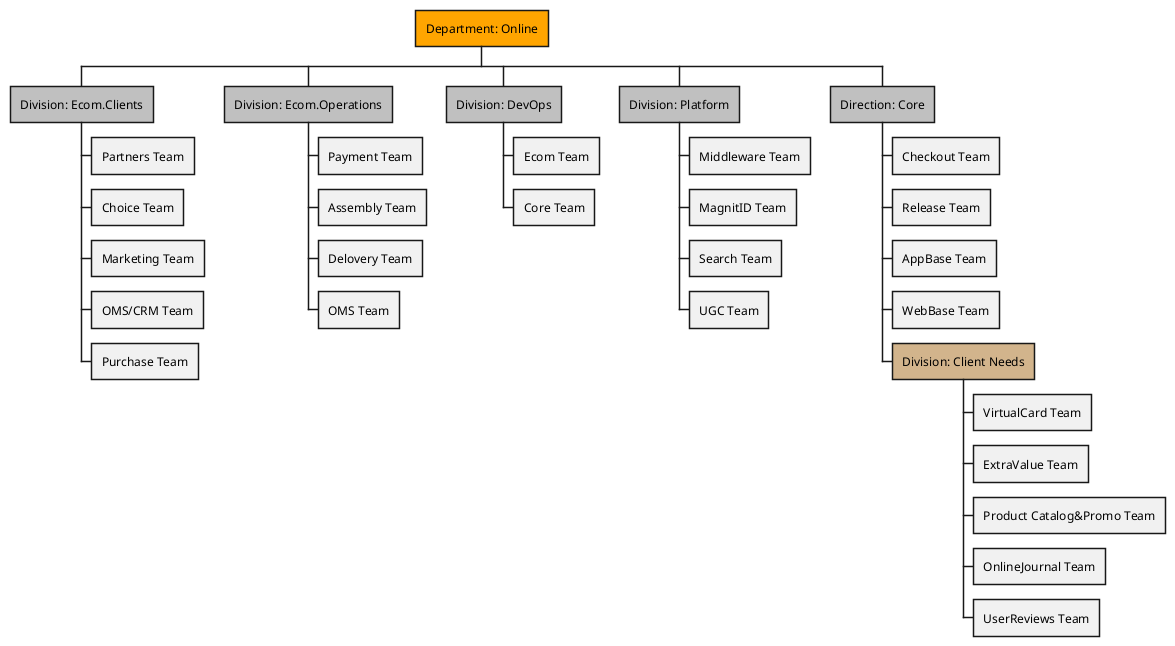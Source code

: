 @startuml

@startwbs
*[#orange] Department: Online

**[#silver] Division: Ecom.Clients
*** Partners Team
*** Choice Team
*** Marketing Team
*** OMS/CRM Team
*** Purchase Team

**[#silver] Division: Ecom.Operations
*** Payment Team
*** Assembly Team
*** Delovery Team
*** OMS Team

**[#silver] Division: DevOps
*** Ecom Team
*** Core Team

**[#silver] Division: Platform
*** Middleware Team
*** MagnitID Team
*** Search Team
*** UGC Team

**[#silver] Direction: Core
*** Checkout Team
*** Release Team
*** AppBase Team
*** WebBase Team
***[#tan] Division: Client Needs
**** VirtualCard Team
**** ExtraValue Team
**** Product Catalog&Promo Team
**** OnlineJournal Team
**** UserReviews Team

@endwbs
@enduml
